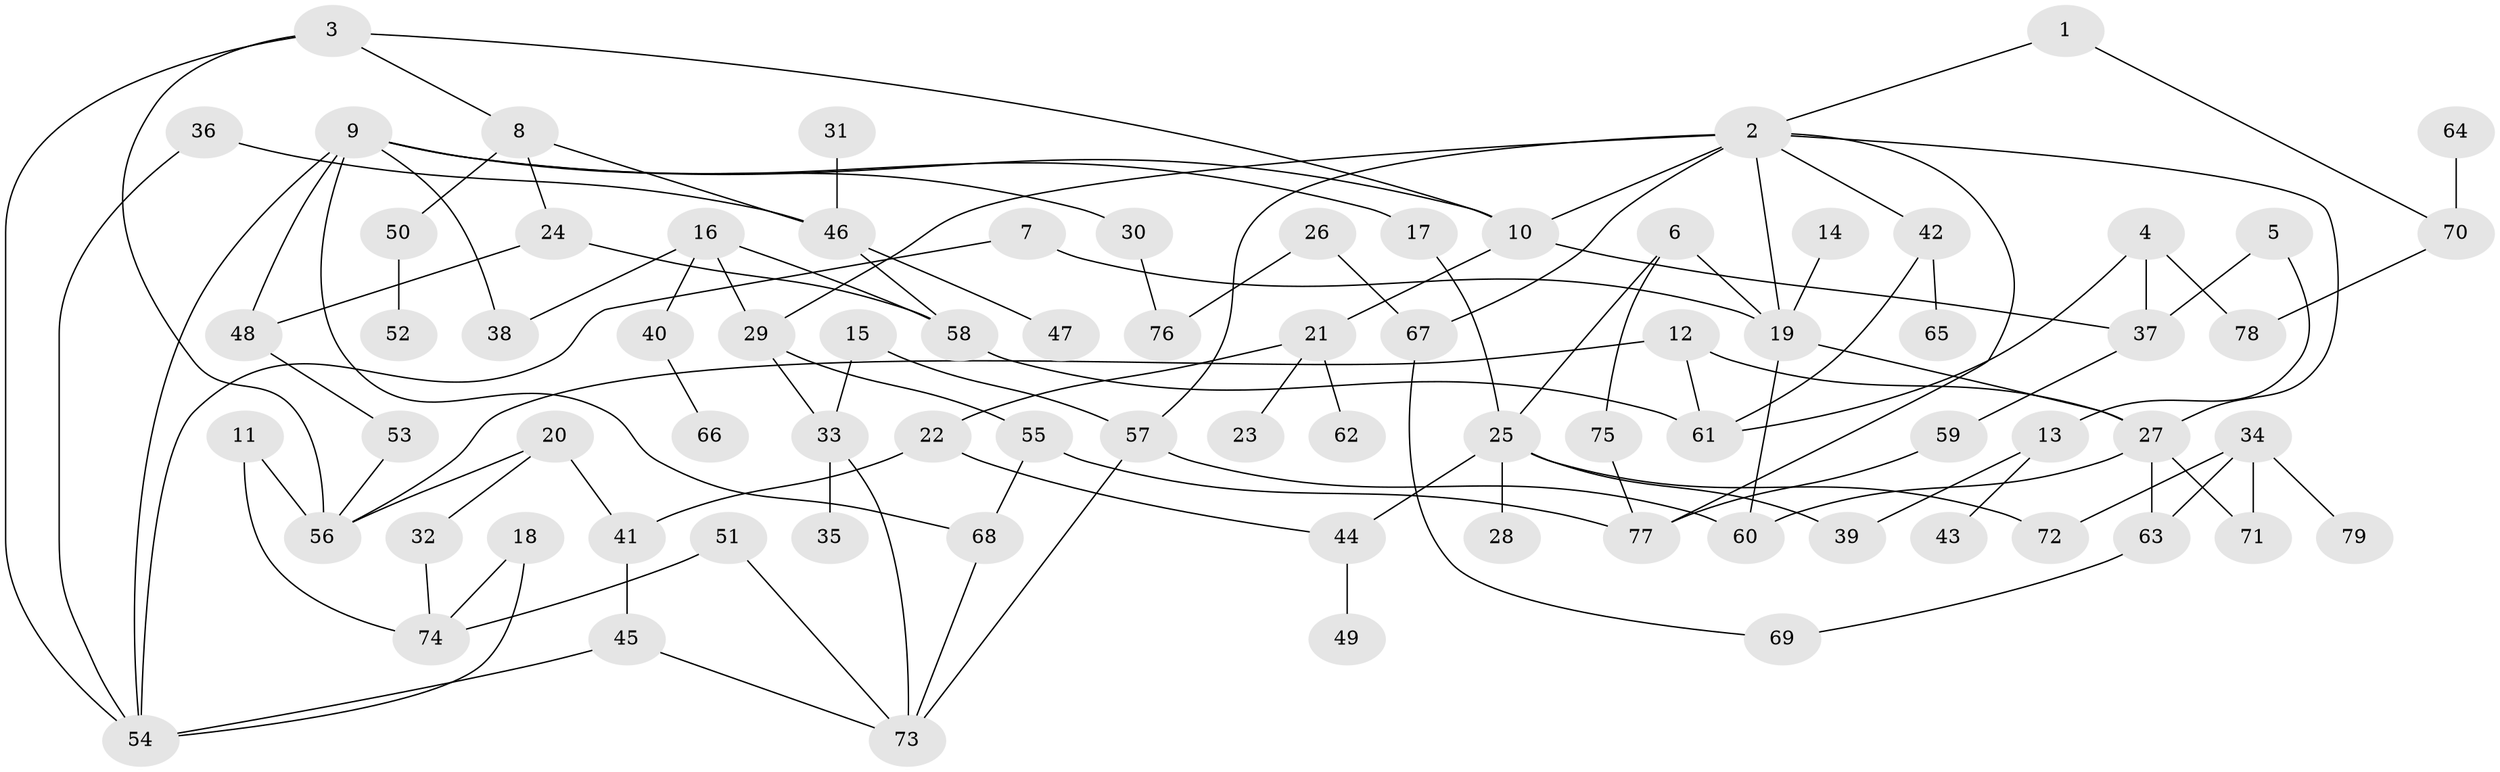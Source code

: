 // original degree distribution, {2: 0.33076923076923076, 9: 0.007692307692307693, 4: 0.11538461538461539, 7: 0.015384615384615385, 3: 0.16153846153846155, 6: 0.03076923076923077, 5: 0.06923076923076923, 1: 0.2692307692307692}
// Generated by graph-tools (version 1.1) at 2025/36/03/04/25 23:36:12]
// undirected, 79 vertices, 114 edges
graph export_dot {
  node [color=gray90,style=filled];
  1;
  2;
  3;
  4;
  5;
  6;
  7;
  8;
  9;
  10;
  11;
  12;
  13;
  14;
  15;
  16;
  17;
  18;
  19;
  20;
  21;
  22;
  23;
  24;
  25;
  26;
  27;
  28;
  29;
  30;
  31;
  32;
  33;
  34;
  35;
  36;
  37;
  38;
  39;
  40;
  41;
  42;
  43;
  44;
  45;
  46;
  47;
  48;
  49;
  50;
  51;
  52;
  53;
  54;
  55;
  56;
  57;
  58;
  59;
  60;
  61;
  62;
  63;
  64;
  65;
  66;
  67;
  68;
  69;
  70;
  71;
  72;
  73;
  74;
  75;
  76;
  77;
  78;
  79;
  1 -- 2 [weight=1.0];
  1 -- 70 [weight=1.0];
  2 -- 10 [weight=1.0];
  2 -- 19 [weight=1.0];
  2 -- 27 [weight=1.0];
  2 -- 29 [weight=1.0];
  2 -- 42 [weight=1.0];
  2 -- 57 [weight=1.0];
  2 -- 67 [weight=1.0];
  2 -- 77 [weight=1.0];
  3 -- 8 [weight=1.0];
  3 -- 10 [weight=1.0];
  3 -- 54 [weight=1.0];
  3 -- 56 [weight=1.0];
  4 -- 37 [weight=1.0];
  4 -- 61 [weight=1.0];
  4 -- 78 [weight=1.0];
  5 -- 13 [weight=1.0];
  5 -- 37 [weight=1.0];
  6 -- 19 [weight=1.0];
  6 -- 25 [weight=1.0];
  6 -- 75 [weight=1.0];
  7 -- 19 [weight=1.0];
  7 -- 54 [weight=1.0];
  8 -- 24 [weight=1.0];
  8 -- 46 [weight=1.0];
  8 -- 50 [weight=1.0];
  9 -- 10 [weight=1.0];
  9 -- 17 [weight=1.0];
  9 -- 30 [weight=1.0];
  9 -- 38 [weight=1.0];
  9 -- 48 [weight=2.0];
  9 -- 54 [weight=1.0];
  9 -- 68 [weight=1.0];
  10 -- 21 [weight=1.0];
  10 -- 37 [weight=1.0];
  11 -- 56 [weight=1.0];
  11 -- 74 [weight=1.0];
  12 -- 27 [weight=1.0];
  12 -- 56 [weight=1.0];
  12 -- 61 [weight=1.0];
  13 -- 39 [weight=1.0];
  13 -- 43 [weight=1.0];
  14 -- 19 [weight=1.0];
  15 -- 33 [weight=1.0];
  15 -- 57 [weight=1.0];
  16 -- 29 [weight=1.0];
  16 -- 38 [weight=1.0];
  16 -- 40 [weight=1.0];
  16 -- 58 [weight=1.0];
  17 -- 25 [weight=1.0];
  18 -- 54 [weight=1.0];
  18 -- 74 [weight=1.0];
  19 -- 27 [weight=1.0];
  19 -- 60 [weight=1.0];
  20 -- 32 [weight=1.0];
  20 -- 41 [weight=1.0];
  20 -- 56 [weight=1.0];
  21 -- 22 [weight=1.0];
  21 -- 23 [weight=1.0];
  21 -- 62 [weight=1.0];
  22 -- 41 [weight=1.0];
  22 -- 44 [weight=1.0];
  24 -- 48 [weight=1.0];
  24 -- 58 [weight=1.0];
  25 -- 28 [weight=1.0];
  25 -- 39 [weight=1.0];
  25 -- 44 [weight=2.0];
  25 -- 72 [weight=1.0];
  26 -- 67 [weight=1.0];
  26 -- 76 [weight=1.0];
  27 -- 60 [weight=1.0];
  27 -- 63 [weight=1.0];
  27 -- 71 [weight=2.0];
  29 -- 33 [weight=1.0];
  29 -- 55 [weight=1.0];
  30 -- 76 [weight=1.0];
  31 -- 46 [weight=1.0];
  32 -- 74 [weight=1.0];
  33 -- 35 [weight=1.0];
  33 -- 73 [weight=1.0];
  34 -- 63 [weight=1.0];
  34 -- 71 [weight=1.0];
  34 -- 72 [weight=1.0];
  34 -- 79 [weight=1.0];
  36 -- 46 [weight=1.0];
  36 -- 54 [weight=1.0];
  37 -- 59 [weight=1.0];
  40 -- 66 [weight=1.0];
  41 -- 45 [weight=1.0];
  42 -- 61 [weight=1.0];
  42 -- 65 [weight=1.0];
  44 -- 49 [weight=1.0];
  45 -- 54 [weight=1.0];
  45 -- 73 [weight=1.0];
  46 -- 47 [weight=1.0];
  46 -- 58 [weight=1.0];
  48 -- 53 [weight=1.0];
  50 -- 52 [weight=1.0];
  51 -- 73 [weight=1.0];
  51 -- 74 [weight=1.0];
  53 -- 56 [weight=1.0];
  55 -- 68 [weight=1.0];
  55 -- 77 [weight=1.0];
  57 -- 60 [weight=1.0];
  57 -- 73 [weight=1.0];
  58 -- 61 [weight=1.0];
  59 -- 77 [weight=1.0];
  63 -- 69 [weight=1.0];
  64 -- 70 [weight=1.0];
  67 -- 69 [weight=1.0];
  68 -- 73 [weight=1.0];
  70 -- 78 [weight=1.0];
  75 -- 77 [weight=1.0];
}
